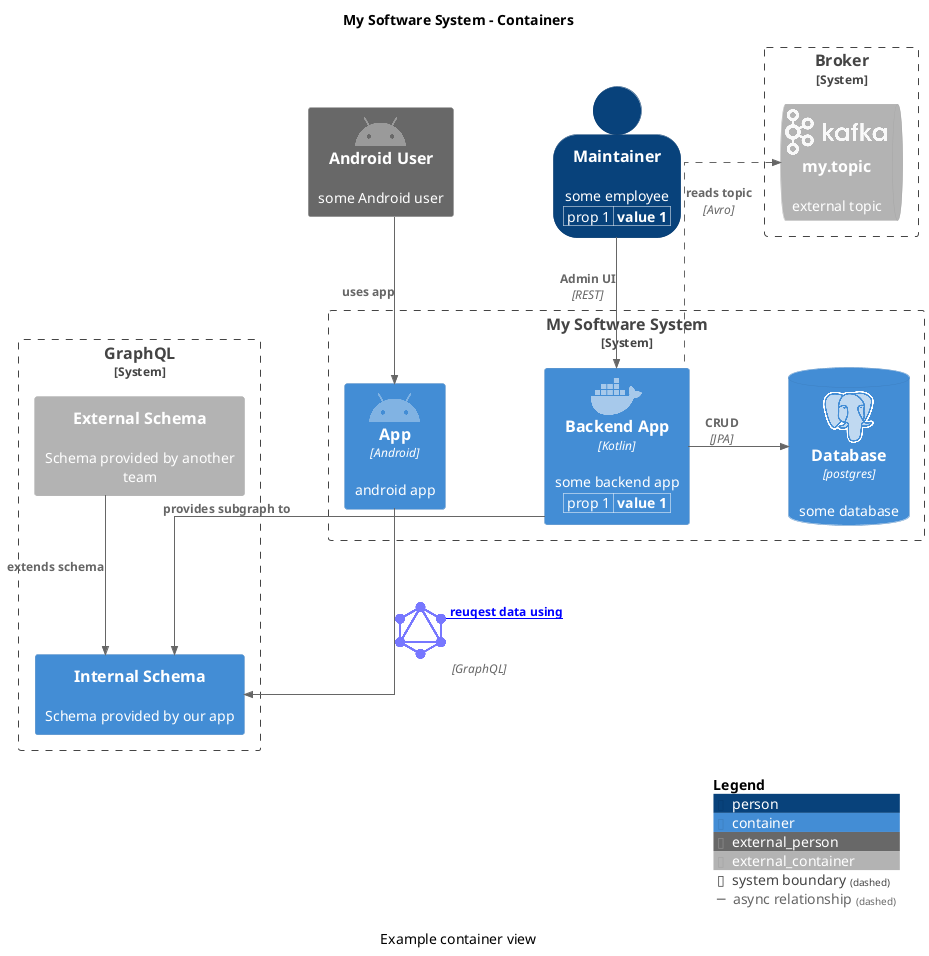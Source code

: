 @startuml(id=ContainerWithBoundary_FileIncludes)
!include <logos/android-icon.puml>
!include <logos/docker-icon.puml>
!include <logos/graphql.puml>
!include <logos/kafka.puml>
!include <logos/postgresql.puml>
!include <C4/C4_Container>
title My Software System - Containers
caption Example container view

SHOW_PERSON_OUTLINE()
LAYOUT_TOP_DOWN()

AddRelTag("async relationship", $textColor="$ARROW_COLOR", $lineColor="$ARROW_COLOR", $lineStyle = DashedLine())

Person_Ext(17, "Android User", "some Android user", "android-icon")
WithoutPropertyHeader()
AddProperty("prop 1", "value 1")
Person(6, "Maintainer", "some employee", "", $link="https://www.google.de")
System_Boundary(1_boundary, My Software System) {
  Container(3, "App", "Android", "android app", "android-icon")
  WithoutPropertyHeader()
  AddProperty("prop 1", "value 1")
  Container(2, "Backend App", "Kotlin", "some backend app", "docker-icon", $link="https://www.google.de")
  ContainerDb(4, "Database", "postgres", "some database", "postgresql")
}
System_Boundary(11_boundary, GraphQL) {
  Container(12, "Internal Schema", "", "Schema provided by our app", "")
  Container_Ext(15, "External Schema", "", "Schema provided by another team", "")
}
System_Boundary(8_boundary, Broker) {
  ContainerQueue_Ext(9, "my.topic", "", "external topic", "kafka")
}
Rel_D(17, 3, "uses app")
Rel_D(3, 12, "reuqest data using", "GraphQL", $sprite=graphql, $link="https://graphql.org/")
Rel_R(2, 4, "CRUD", "JPA")
Rel_D(2, 12, "provides subgraph to")
Rel_U(2, 9, "reads topic", "Avro", $tags="async relationship")
Rel_D(15, 12, "extends schema")
Rel_D(6, 2, "Admin UI", "REST")

skinparam linetype ortho
skinparam nodesep 100
skinparam ranksep 130
SHOW_LEGEND(true)

@enduml